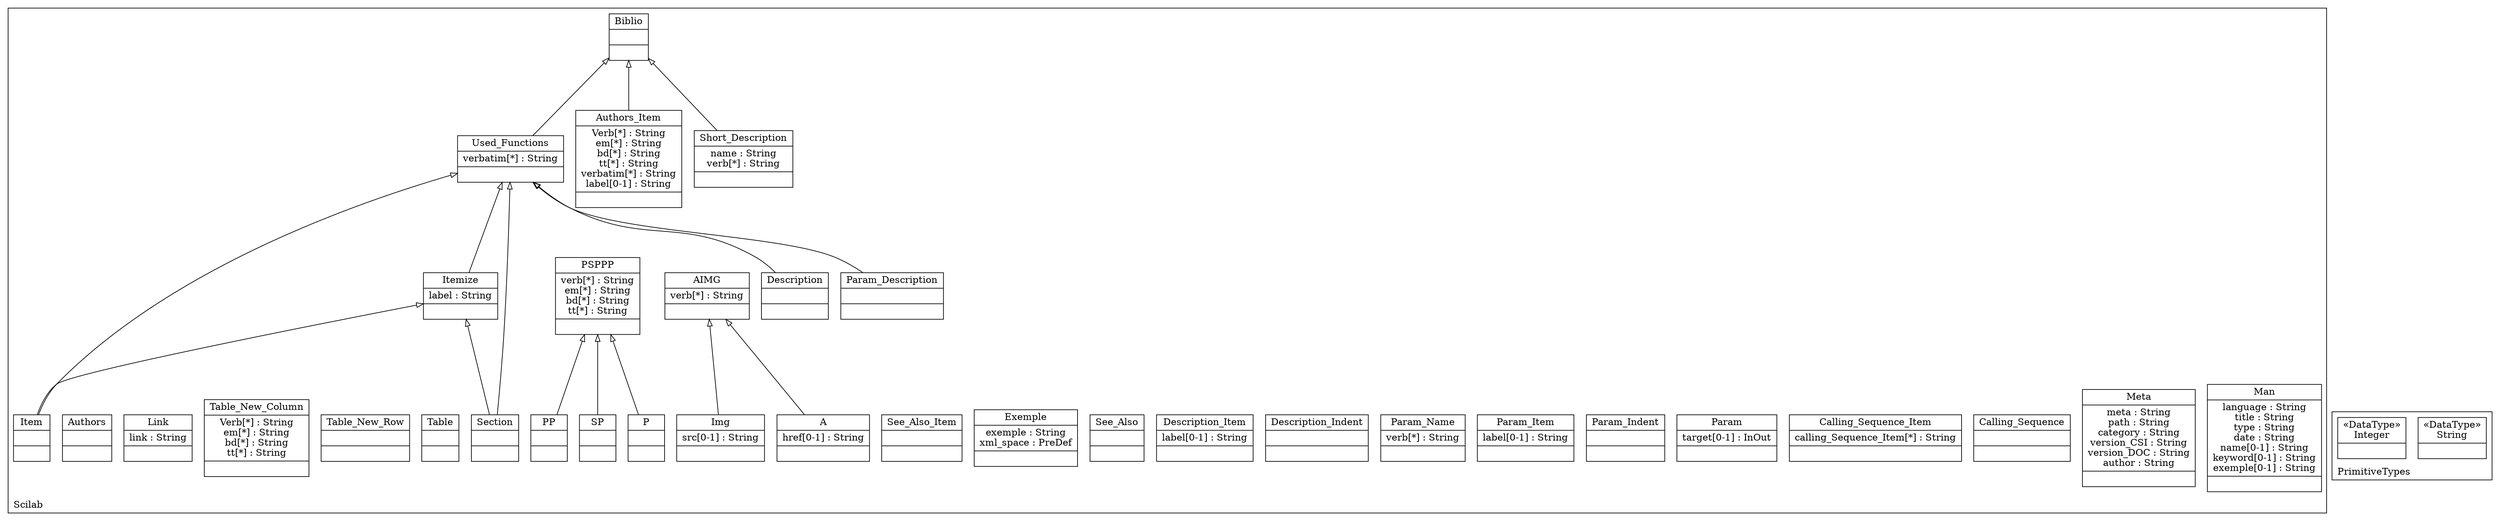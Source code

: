 digraph "KM3 Model in DOT" {
graph[rankdir=BT,labeljust=l,labelloc=t,nodeSep=0.75,compound=true];
 subgraph "cluster_Scilab"{
labelloc=t
color=black
label=Scilab
 node[shape=record];
Man[label="{Man|language : String\ntitle : String\ntype : String\ndate : String\nname[0-1] : String\nkeyword[0-1] : String\nexemple[0-1] : String| }"]
;
 node[shape=record];
Meta[label="{Meta|meta : String\npath : String\ncategory : String\nversion_CSI : String\nversion_DOC : String\nauthor : String| }"]
;
 node[shape=record];
Short_Description[label="{Short_Description|name : String\nverb[*] : String| }"]
 Short_Description->Biblio[arrowhead=onormal,group=Biblio,minlen=2,constraint=true,]
;
 node[shape=record];
Calling_Sequence[label="{Calling_Sequence| | }"]
;
 node[shape=record];
Calling_Sequence_Item[label="{Calling_Sequence_Item|calling_Sequence_Item[*] : String| }"]
;
 node[shape=record];
Param[label="{Param|target[0-1] : InOut| }"]
;
 node[shape=record];
Param_Indent[label="{Param_Indent| | }"]
;
 node[shape=record];
Param_Item[label="{Param_Item|label[0-1] : String| }"]
;
 node[shape=record];
Param_Name[label="{Param_Name|verb[*] : String| }"]
;
 node[shape=record];
Param_Description[label="{Param_Description| | }"]
 Param_Description->Used_Functions[arrowhead=onormal,group=Used_Functions,minlen=2,constraint=true,]
;
 node[shape=record];
Description[label="{Description| | }"]
 Description->Used_Functions[arrowhead=onormal,group=Used_Functions,minlen=2,constraint=true,]
;
 node[shape=record];
Description_Indent[label="{Description_Indent| | }"]
;
 node[shape=record];
Description_Item[label="{Description_Item|label[0-1] : String| }"]
;
 node[shape=record];
AIMG[label="{AIMG|verb[*] : String| }"]
;
 node[shape=record];
See_Also[label="{See_Also| | }"]
;
 node[shape=record];
Exemple[label="{Exemple|exemple : String\nxml_space : PreDef| }"]
;
 node[shape=record];
See_Also_Item[label="{See_Also_Item| | }"]
;
 node[shape=record];
A[label="{A|href[0-1] : String| }"]
 A->AIMG[arrowhead=onormal,group=AIMG,minlen=2,constraint=true,]
;
 node[shape=record];
Img[label="{Img|src[0-1] : String| }"]
 Img->AIMG[arrowhead=onormal,group=AIMG,minlen=2,constraint=true,]
;
 node[shape=record];
Biblio[label="{Biblio| | }"]
;
 node[shape=record];
Used_Functions[label="{Used_Functions|verbatim[*] : String| }"]
 Used_Functions->Biblio[arrowhead=onormal,group=Biblio,minlen=2,constraint=true,]
;
 node[shape=record];
PSPPP[label="{PSPPP|verb[*] : String\nem[*] : String\nbd[*] : String\ntt[*] : String| }"]
;
 node[shape=record];
P[label="{P| | }"]
 P->PSPPP[arrowhead=onormal,group=PSPPP,minlen=2,constraint=true,]
;
 node[shape=record];
SP[label="{SP| | }"]
 SP->PSPPP[arrowhead=onormal,group=PSPPP,minlen=2,constraint=true,]
;
 node[shape=record];
PP[label="{PP| | }"]
 PP->PSPPP[arrowhead=onormal,group=PSPPP,minlen=2,constraint=true,]
;
 node[shape=record];
Itemize[label="{Itemize|label : String| }"]
 Itemize->Used_Functions[arrowhead=onormal,group=Used_Functions,minlen=2,constraint=true,]
;
 node[shape=record];
Item[label="{Item| | }"]
 Item->Used_Functions[arrowhead=onormal,group=Used_Functions,minlen=2,constraint=true,]
 Item->Itemize[arrowhead=onormal,group=Itemize,minlen=2,constraint=true,]
;
 node[shape=record];
Table[label="{Table| | }"]
;
 node[shape=record];
Table_New_Row[label="{Table_New_Row| | }"]
;
 node[shape=record];
Table_New_Column[label="{Table_New_Column|Verb[*] : String\nem[*] : String\nbd[*] : String\ntt[*] : String| }"]
;
 node[shape=record];
Link[label="{Link|link : String| }"]
;
 node[shape=record];
Authors[label="{Authors| | }"]
;
 node[shape=record];
Authors_Item[label="{Authors_Item|Verb[*] : String\nem[*] : String\nbd[*] : String\ntt[*] : String\nverbatim[*] : String\nlabel[0-1] : String| }"]
 Authors_Item->Biblio[arrowhead=onormal,group=Biblio,minlen=2,constraint=true,]
;
 node[shape=record];
Section[label="{Section| | }"]
 Section->Used_Functions[arrowhead=onormal,group=Used_Functions,minlen=2,constraint=true,]
 Section->Itemize[arrowhead=onormal,group=Itemize,minlen=2,constraint=true,]
;

} subgraph "cluster_PrimitiveTypes"{
labelloc=t
color=black
label=PrimitiveTypes
 node[shape=record];
String[label="{&#171;DataType&#187;\nString|}"]
;
 node[shape=record];
Integer[label="{&#171;DataType&#187;\nInteger|}"]
;

}
}